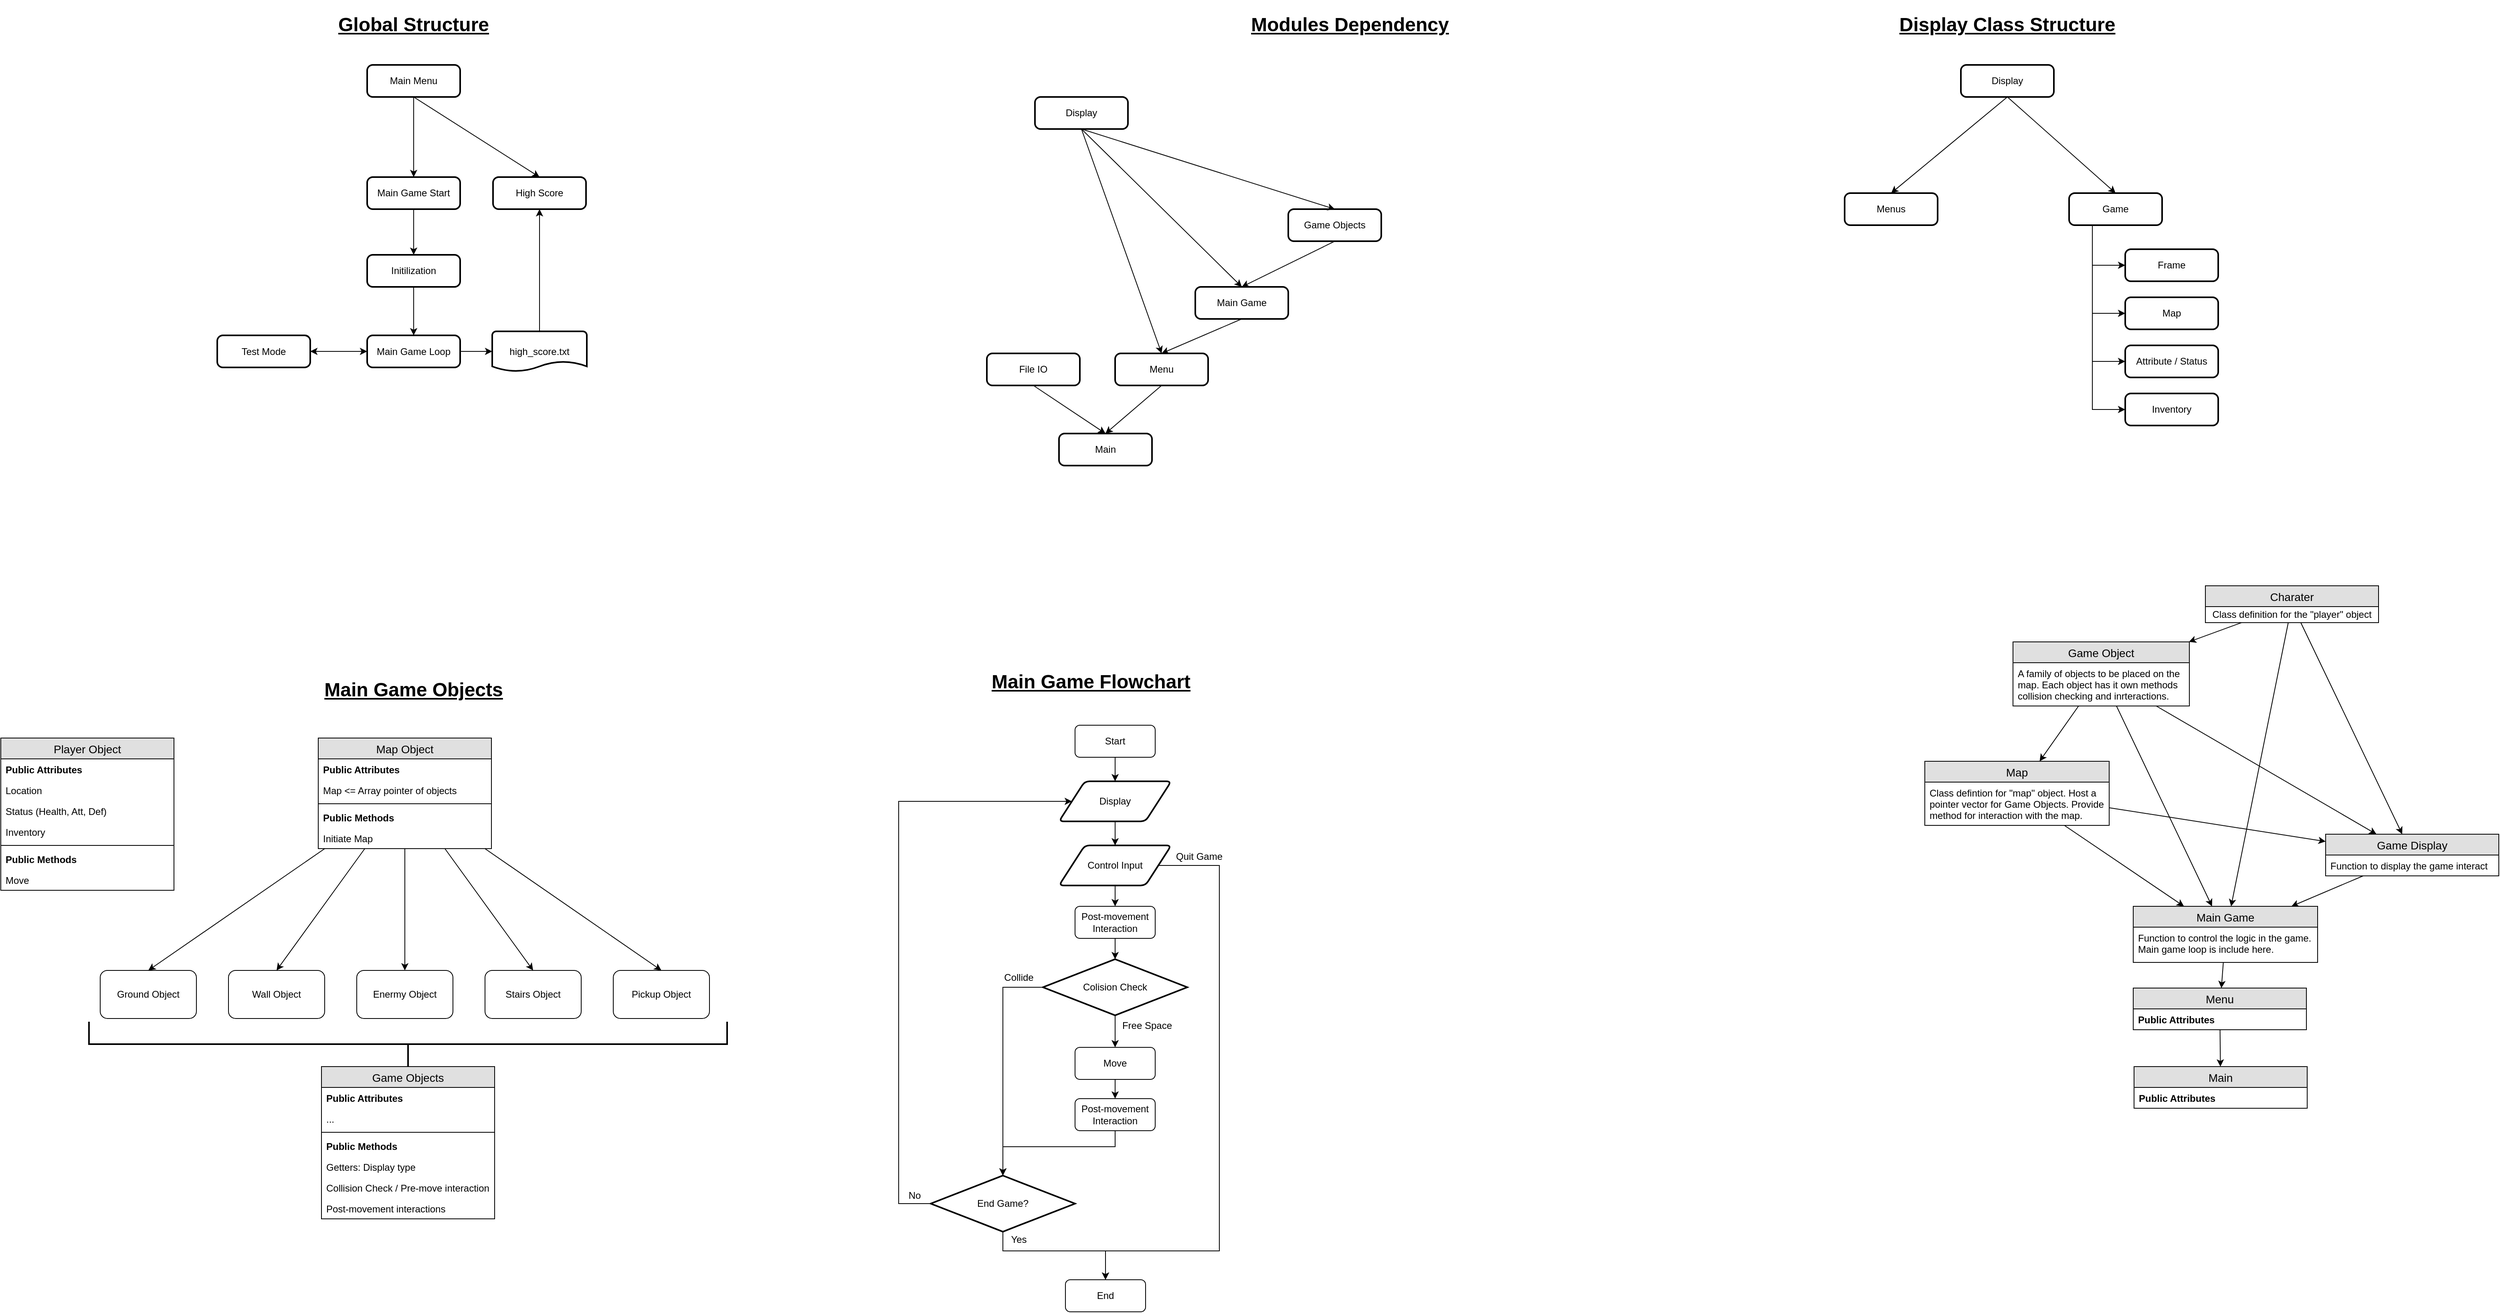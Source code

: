 <mxfile version="13.0.3" type="device"><diagram id="WWetK0YtdZA46YV6BGKB" name="Page-1"><mxGraphModel dx="1422" dy="1689" grid="1" gridSize="10" guides="1" tooltips="1" connect="1" arrows="1" fold="1" page="1" pageScale="1" pageWidth="1169" pageHeight="827" math="0" shadow="0"><root><mxCell id="0"/><mxCell id="1" parent="0"/><mxCell id="Mj1SuatQe_enL65JeR6I-9" style="edgeStyle=none;rounded=0;orthogonalLoop=1;jettySize=auto;html=1;entryX=0.5;entryY=0;entryDx=0;entryDy=0;" parent="1" source="dXaQiHwYn2I2p8eJYNrl-29" target="Mj1SuatQe_enL65JeR6I-1" edge="1"><mxGeometry relative="1" as="geometry"><mxPoint x="574" y="100" as="sourcePoint"/></mxGeometry></mxCell><mxCell id="Mj1SuatQe_enL65JeR6I-10" style="edgeStyle=none;rounded=0;orthogonalLoop=1;jettySize=auto;html=1;entryX=0.5;entryY=0;entryDx=0;entryDy=0;" parent="1" source="dXaQiHwYn2I2p8eJYNrl-29" target="Mj1SuatQe_enL65JeR6I-3" edge="1"><mxGeometry relative="1" as="geometry"><mxPoint x="574" y="100" as="sourcePoint"/></mxGeometry></mxCell><mxCell id="Mj1SuatQe_enL65JeR6I-11" style="edgeStyle=none;rounded=0;orthogonalLoop=1;jettySize=auto;html=1;entryX=0.5;entryY=0;entryDx=0;entryDy=0;" parent="1" source="dXaQiHwYn2I2p8eJYNrl-29" target="Mj1SuatQe_enL65JeR6I-4" edge="1"><mxGeometry relative="1" as="geometry"><mxPoint x="574" y="100" as="sourcePoint"/></mxGeometry></mxCell><mxCell id="Mj1SuatQe_enL65JeR6I-12" style="edgeStyle=none;rounded=0;orthogonalLoop=1;jettySize=auto;html=1;entryX=0.5;entryY=0;entryDx=0;entryDy=0;" parent="1" source="dXaQiHwYn2I2p8eJYNrl-29" target="Mj1SuatQe_enL65JeR6I-5" edge="1"><mxGeometry relative="1" as="geometry"><mxPoint x="574" y="100" as="sourcePoint"/></mxGeometry></mxCell><mxCell id="Mj1SuatQe_enL65JeR6I-14" style="edgeStyle=none;rounded=0;orthogonalLoop=1;jettySize=auto;html=1;entryX=0.5;entryY=0;entryDx=0;entryDy=0;" parent="1" source="dXaQiHwYn2I2p8eJYNrl-29" target="Mj1SuatQe_enL65JeR6I-13" edge="1"><mxGeometry relative="1" as="geometry"><mxPoint x="574" y="100" as="sourcePoint"/></mxGeometry></mxCell><mxCell id="Mj1SuatQe_enL65JeR6I-1" value="Wall Object" style="rounded=1;whiteSpace=wrap;html=1;" parent="1" vertex="1"><mxGeometry x="354" y="390" width="120" height="60" as="geometry"/></mxCell><mxCell id="Mj1SuatQe_enL65JeR6I-3" value="Enermy Object" style="rounded=1;whiteSpace=wrap;html=1;" parent="1" vertex="1"><mxGeometry x="514" y="390" width="120" height="60" as="geometry"/></mxCell><mxCell id="Mj1SuatQe_enL65JeR6I-4" value="Stairs Object" style="rounded=1;whiteSpace=wrap;html=1;" parent="1" vertex="1"><mxGeometry x="674" y="390" width="120" height="60" as="geometry"/></mxCell><mxCell id="Mj1SuatQe_enL65JeR6I-5" value="Pickup Object" style="rounded=1;whiteSpace=wrap;html=1;" parent="1" vertex="1"><mxGeometry x="834" y="390" width="120" height="60" as="geometry"/></mxCell><mxCell id="Mj1SuatQe_enL65JeR6I-13" value="Ground Object" style="rounded=1;whiteSpace=wrap;html=1;" parent="1" vertex="1"><mxGeometry x="194" y="390" width="120" height="60" as="geometry"/></mxCell><mxCell id="knn58VskT7rQ9eu8jyjr-22" value="" style="edgeStyle=orthogonalEdgeStyle;rounded=0;orthogonalLoop=1;jettySize=auto;html=1;entryX=0.5;entryY=0;entryDx=0;entryDy=0;" edge="1" parent="1" source="Mj1SuatQe_enL65JeR6I-17" target="knn58VskT7rQ9eu8jyjr-20"><mxGeometry relative="1" as="geometry"><mxPoint x="1460" y="364" as="targetPoint"/></mxGeometry></mxCell><mxCell id="Mj1SuatQe_enL65JeR6I-17" value="Control Input" style="shape=parallelogram;html=1;strokeWidth=2;perimeter=parallelogramPerimeter;whiteSpace=wrap;rounded=1;arcSize=12;size=0.23;" parent="1" vertex="1"><mxGeometry x="1390" y="234" width="140" height="50" as="geometry"/></mxCell><mxCell id="knn58VskT7rQ9eu8jyjr-16" value="" style="edgeStyle=orthogonalEdgeStyle;rounded=0;orthogonalLoop=1;jettySize=auto;html=1;" edge="1" parent="1" source="Mj1SuatQe_enL65JeR6I-26" target="Mj1SuatQe_enL65JeR6I-58"><mxGeometry relative="1" as="geometry"/></mxCell><mxCell id="Mj1SuatQe_enL65JeR6I-26" value="Colision Check" style="strokeWidth=2;html=1;shape=mxgraph.flowchart.decision;whiteSpace=wrap;rounded=1;shadow=0;" parent="1" vertex="1"><mxGeometry x="1370" y="376" width="180" height="70" as="geometry"/></mxCell><mxCell id="Mj1SuatQe_enL65JeR6I-35" value="" style="endArrow=classic;html=1;edgeStyle=elbowEdgeStyle;entryX=0;entryY=0.5;entryDx=0;entryDy=0;rounded=0;exitX=0;exitY=0.5;exitDx=0;exitDy=0;exitPerimeter=0;" parent="1" source="dXaQiHwYn2I2p8eJYNrl-76" target="Mj1SuatQe_enL65JeR6I-43" edge="1"><mxGeometry width="50" height="50" relative="1" as="geometry"><mxPoint x="1210" y="544" as="sourcePoint"/><mxPoint x="1220" y="399" as="targetPoint"/><Array as="points"><mxPoint x="1190" y="390"/><mxPoint x="1210" y="449"/></Array></mxGeometry></mxCell><mxCell id="Mj1SuatQe_enL65JeR6I-40" style="edgeStyle=elbowEdgeStyle;rounded=0;orthogonalLoop=1;jettySize=auto;html=1;exitX=0.5;exitY=1;exitDx=0;exitDy=0;elbow=vertical;entryX=0.5;entryY=0;entryDx=0;entryDy=0;entryPerimeter=0;" parent="1" source="Mj1SuatQe_enL65JeR6I-38" target="dXaQiHwYn2I2p8eJYNrl-76" edge="1"><mxGeometry relative="1" as="geometry"><mxPoint x="1210" y="610" as="targetPoint"/><Array as="points"><mxPoint x="1340" y="610"/><mxPoint x="1330" y="550"/><mxPoint x="1380" y="715"/></Array></mxGeometry></mxCell><mxCell id="Mj1SuatQe_enL65JeR6I-38" value="Post-movement Interaction" style="rounded=1;whiteSpace=wrap;html=1;" parent="1" vertex="1"><mxGeometry x="1410" y="550" width="100" height="40" as="geometry"/></mxCell><mxCell id="Mj1SuatQe_enL65JeR6I-44" value="" style="edgeStyle=elbowEdgeStyle;rounded=0;orthogonalLoop=1;jettySize=auto;elbow=vertical;html=1;" parent="1" source="Mj1SuatQe_enL65JeR6I-43" target="Mj1SuatQe_enL65JeR6I-17" edge="1"><mxGeometry relative="1" as="geometry"/></mxCell><mxCell id="knn58VskT7rQ9eu8jyjr-14" style="edgeStyle=orthogonalEdgeStyle;rounded=0;orthogonalLoop=1;jettySize=auto;html=1;exitX=1;exitY=0.5;exitDx=0;exitDy=0;entryX=0.5;entryY=0;entryDx=0;entryDy=0;" edge="1" parent="1" source="Mj1SuatQe_enL65JeR6I-17" target="dXaQiHwYn2I2p8eJYNrl-79"><mxGeometry relative="1" as="geometry"><Array as="points"><mxPoint x="1590" y="259"/><mxPoint x="1590" y="740"/><mxPoint x="1448" y="740"/></Array></mxGeometry></mxCell><mxCell id="Mj1SuatQe_enL65JeR6I-43" value="Display" style="shape=parallelogram;html=1;strokeWidth=2;perimeter=parallelogramPerimeter;whiteSpace=wrap;rounded=1;arcSize=12;size=0.23;" parent="1" vertex="1"><mxGeometry x="1390" y="154" width="140" height="50" as="geometry"/></mxCell><mxCell id="Mj1SuatQe_enL65JeR6I-46" value="" style="edgeStyle=elbowEdgeStyle;rounded=0;orthogonalLoop=1;jettySize=auto;elbow=vertical;html=1;" parent="1" source="Mj1SuatQe_enL65JeR6I-45" target="Mj1SuatQe_enL65JeR6I-43" edge="1"><mxGeometry relative="1" as="geometry"/></mxCell><mxCell id="Mj1SuatQe_enL65JeR6I-45" value="Start" style="rounded=1;whiteSpace=wrap;html=1;" parent="1" vertex="1"><mxGeometry x="1410" y="84" width="100" height="40" as="geometry"/></mxCell><mxCell id="knn58VskT7rQ9eu8jyjr-17" style="edgeStyle=orthogonalEdgeStyle;rounded=0;orthogonalLoop=1;jettySize=auto;html=1;exitX=0.5;exitY=1;exitDx=0;exitDy=0;entryX=0.5;entryY=0;entryDx=0;entryDy=0;" edge="1" parent="1" source="Mj1SuatQe_enL65JeR6I-58" target="Mj1SuatQe_enL65JeR6I-38"><mxGeometry relative="1" as="geometry"/></mxCell><mxCell id="Mj1SuatQe_enL65JeR6I-58" value="Move" style="rounded=1;whiteSpace=wrap;html=1;" parent="1" vertex="1"><mxGeometry x="1410" y="486" width="100" height="40" as="geometry"/></mxCell><mxCell id="dXaQiHwYn2I2p8eJYNrl-78" value="" style="edgeStyle=elbowEdgeStyle;rounded=0;orthogonalLoop=1;jettySize=auto;html=1;entryX=0.5;entryY=0;entryDx=0;entryDy=0;entryPerimeter=0;elbow=vertical;exitX=0;exitY=0.5;exitDx=0;exitDy=0;exitPerimeter=0;" parent="1" source="Mj1SuatQe_enL65JeR6I-26" target="dXaQiHwYn2I2p8eJYNrl-76" edge="1"><mxGeometry relative="1" as="geometry"><mxPoint x="1290" y="520" as="targetPoint"/><Array as="points"><mxPoint x="1340" y="411"/></Array><mxPoint x="1290" y="440" as="sourcePoint"/></mxGeometry></mxCell><mxCell id="Mj1SuatQe_enL65JeR6I-66" value="&lt;h1&gt;Main Game Flowchart&lt;/h1&gt;" style="text;html=1;strokeColor=none;fillColor=none;align=center;verticalAlign=middle;whiteSpace=wrap;rounded=0;shadow=0;fontStyle=4" parent="1" vertex="1"><mxGeometry x="1265" width="330" height="60" as="geometry"/></mxCell><mxCell id="Mj1SuatQe_enL65JeR6I-67" value="&lt;h1&gt;Global Structure&lt;/h1&gt;" style="text;html=1;strokeColor=none;fillColor=none;align=center;verticalAlign=middle;whiteSpace=wrap;rounded=0;shadow=0;fontStyle=4" parent="1" vertex="1"><mxGeometry x="420" y="-820" width="330" height="60" as="geometry"/></mxCell><mxCell id="dXaQiHwYn2I2p8eJYNrl-1" value="&lt;h1&gt;Main Game Objects&lt;/h1&gt;" style="text;html=1;strokeColor=none;fillColor=none;align=center;verticalAlign=middle;whiteSpace=wrap;rounded=0;shadow=0;fontStyle=4" parent="1" vertex="1"><mxGeometry x="420" y="10" width="330" height="60" as="geometry"/></mxCell><mxCell id="dXaQiHwYn2I2p8eJYNrl-82" value="" style="edgeStyle=elbowEdgeStyle;rounded=0;orthogonalLoop=1;jettySize=auto;elbow=vertical;html=1;" parent="1" source="dXaQiHwYn2I2p8eJYNrl-76" target="dXaQiHwYn2I2p8eJYNrl-79" edge="1"><mxGeometry relative="1" as="geometry"><Array as="points"><mxPoint x="1320" y="740"/></Array></mxGeometry></mxCell><mxCell id="dXaQiHwYn2I2p8eJYNrl-76" value="End Game?" style="strokeWidth=2;html=1;shape=mxgraph.flowchart.decision;whiteSpace=wrap;rounded=1;shadow=0;" parent="1" vertex="1"><mxGeometry x="1230" y="646" width="180" height="70" as="geometry"/></mxCell><mxCell id="dXaQiHwYn2I2p8eJYNrl-79" value="End" style="rounded=1;whiteSpace=wrap;html=1;" parent="1" vertex="1"><mxGeometry x="1398" y="776" width="100" height="40" as="geometry"/></mxCell><mxCell id="dXaQiHwYn2I2p8eJYNrl-101" style="edgeStyle=none;rounded=0;orthogonalLoop=1;jettySize=auto;html=1;exitX=0.5;exitY=1;exitDx=0;exitDy=0;" parent="1" source="dXaQiHwYn2I2p8eJYNrl-87" target="dXaQiHwYn2I2p8eJYNrl-100" edge="1"><mxGeometry relative="1" as="geometry"/></mxCell><mxCell id="iZretHoaw85ukKe3i40x-2" style="rounded=0;orthogonalLoop=1;jettySize=auto;html=1;exitX=0.5;exitY=1;exitDx=0;exitDy=0;entryX=0.5;entryY=0;entryDx=0;entryDy=0;" parent="1" source="dXaQiHwYn2I2p8eJYNrl-87" target="iZretHoaw85ukKe3i40x-1" edge="1"><mxGeometry relative="1" as="geometry"/></mxCell><mxCell id="dXaQiHwYn2I2p8eJYNrl-87" value="Main Menu" style="rounded=1;whiteSpace=wrap;html=1;absoluteArcSize=1;arcSize=14;strokeWidth=2;" parent="1" vertex="1"><mxGeometry x="527" y="-740" width="116" height="40" as="geometry"/></mxCell><mxCell id="dXaQiHwYn2I2p8eJYNrl-103" value="" style="edgeStyle=none;rounded=0;orthogonalLoop=1;jettySize=auto;html=1;" parent="1" source="dXaQiHwYn2I2p8eJYNrl-100" target="dXaQiHwYn2I2p8eJYNrl-102" edge="1"><mxGeometry relative="1" as="geometry"/></mxCell><mxCell id="dXaQiHwYn2I2p8eJYNrl-100" value="Main Game Start" style="rounded=1;whiteSpace=wrap;html=1;absoluteArcSize=1;arcSize=14;strokeWidth=2;" parent="1" vertex="1"><mxGeometry x="527" y="-600" width="116" height="40" as="geometry"/></mxCell><mxCell id="dXaQiHwYn2I2p8eJYNrl-105" value="" style="edgeStyle=none;rounded=0;orthogonalLoop=1;jettySize=auto;html=1;" parent="1" source="dXaQiHwYn2I2p8eJYNrl-102" target="dXaQiHwYn2I2p8eJYNrl-104" edge="1"><mxGeometry relative="1" as="geometry"/></mxCell><mxCell id="dXaQiHwYn2I2p8eJYNrl-102" value="Initilization" style="rounded=1;whiteSpace=wrap;html=1;absoluteArcSize=1;arcSize=14;strokeWidth=2;" parent="1" vertex="1"><mxGeometry x="527" y="-503" width="116" height="40" as="geometry"/></mxCell><mxCell id="iZretHoaw85ukKe3i40x-5" value="" style="edgeStyle=none;rounded=0;orthogonalLoop=1;jettySize=auto;html=1;entryX=0;entryY=0.5;entryDx=0;entryDy=0;entryPerimeter=0;" parent="1" source="dXaQiHwYn2I2p8eJYNrl-104" target="iZretHoaw85ukKe3i40x-3" edge="1"><mxGeometry relative="1" as="geometry"><mxPoint x="591" y="-382.5" as="targetPoint"/></mxGeometry></mxCell><mxCell id="knn58VskT7rQ9eu8jyjr-24" value="" style="edgeStyle=orthogonalEdgeStyle;rounded=0;orthogonalLoop=1;jettySize=auto;html=1;startArrow=classic;startFill=1;" edge="1" parent="1" source="dXaQiHwYn2I2p8eJYNrl-104" target="dXaQiHwYn2I2p8eJYNrl-128"><mxGeometry relative="1" as="geometry"/></mxCell><mxCell id="dXaQiHwYn2I2p8eJYNrl-104" value="Main Game Loop" style="rounded=1;whiteSpace=wrap;html=1;absoluteArcSize=1;arcSize=14;strokeWidth=2;" parent="1" vertex="1"><mxGeometry x="527" y="-402.5" width="116" height="40" as="geometry"/></mxCell><mxCell id="dXaQiHwYn2I2p8eJYNrl-111" value="&lt;h1&gt;Modules Dependency&lt;/h1&gt;" style="text;html=1;strokeColor=none;fillColor=none;align=center;verticalAlign=middle;whiteSpace=wrap;rounded=0;shadow=0;fontStyle=4" parent="1" vertex="1"><mxGeometry x="1588" y="-820" width="330" height="60" as="geometry"/></mxCell><mxCell id="dXaQiHwYn2I2p8eJYNrl-112" value="Main" style="rounded=1;whiteSpace=wrap;html=1;absoluteArcSize=1;arcSize=14;strokeWidth=2;" parent="1" vertex="1"><mxGeometry x="1390" y="-280" width="116" height="40" as="geometry"/></mxCell><mxCell id="dXaQiHwYn2I2p8eJYNrl-114" style="edgeStyle=none;rounded=0;orthogonalLoop=1;jettySize=auto;html=1;exitX=0.5;exitY=1;exitDx=0;exitDy=0;entryX=0.5;entryY=0;entryDx=0;entryDy=0;" parent="1" source="dXaQiHwYn2I2p8eJYNrl-113" target="dXaQiHwYn2I2p8eJYNrl-112" edge="1"><mxGeometry relative="1" as="geometry"/></mxCell><mxCell id="dXaQiHwYn2I2p8eJYNrl-113" value="Menu" style="rounded=1;whiteSpace=wrap;html=1;absoluteArcSize=1;arcSize=14;strokeWidth=2;" parent="1" vertex="1"><mxGeometry x="1460" y="-380" width="116" height="40" as="geometry"/></mxCell><mxCell id="dXaQiHwYn2I2p8eJYNrl-116" style="edgeStyle=none;rounded=0;orthogonalLoop=1;jettySize=auto;html=1;exitX=0.5;exitY=1;exitDx=0;exitDy=0;entryX=0.5;entryY=0;entryDx=0;entryDy=0;" parent="1" source="dXaQiHwYn2I2p8eJYNrl-115" target="dXaQiHwYn2I2p8eJYNrl-113" edge="1"><mxGeometry relative="1" as="geometry"/></mxCell><mxCell id="dXaQiHwYn2I2p8eJYNrl-115" value="Main Game" style="rounded=1;whiteSpace=wrap;html=1;absoluteArcSize=1;arcSize=14;strokeWidth=2;" parent="1" vertex="1"><mxGeometry x="1560" y="-463" width="116" height="40" as="geometry"/></mxCell><mxCell id="dXaQiHwYn2I2p8eJYNrl-118" style="edgeStyle=none;rounded=0;orthogonalLoop=1;jettySize=auto;html=1;exitX=0.5;exitY=1;exitDx=0;exitDy=0;entryX=0.5;entryY=0;entryDx=0;entryDy=0;" parent="1" source="dXaQiHwYn2I2p8eJYNrl-117" target="dXaQiHwYn2I2p8eJYNrl-115" edge="1"><mxGeometry relative="1" as="geometry"/></mxCell><mxCell id="dXaQiHwYn2I2p8eJYNrl-117" value="Game Objects" style="rounded=1;whiteSpace=wrap;html=1;absoluteArcSize=1;arcSize=14;strokeWidth=2;" parent="1" vertex="1"><mxGeometry x="1676" y="-560" width="116" height="40" as="geometry"/></mxCell><mxCell id="dXaQiHwYn2I2p8eJYNrl-120" style="edgeStyle=none;rounded=0;orthogonalLoop=1;jettySize=auto;html=1;exitX=0.5;exitY=1;exitDx=0;exitDy=0;entryX=0.5;entryY=0;entryDx=0;entryDy=0;" parent="1" source="dXaQiHwYn2I2p8eJYNrl-119" target="dXaQiHwYn2I2p8eJYNrl-117" edge="1"><mxGeometry relative="1" as="geometry"/></mxCell><mxCell id="dXaQiHwYn2I2p8eJYNrl-121" style="edgeStyle=none;rounded=0;orthogonalLoop=1;jettySize=auto;html=1;exitX=0.5;exitY=1;exitDx=0;exitDy=0;entryX=0.5;entryY=0;entryDx=0;entryDy=0;" parent="1" source="dXaQiHwYn2I2p8eJYNrl-119" target="dXaQiHwYn2I2p8eJYNrl-115" edge="1"><mxGeometry relative="1" as="geometry"><mxPoint x="1690" y="-520" as="targetPoint"/></mxGeometry></mxCell><mxCell id="dXaQiHwYn2I2p8eJYNrl-122" style="edgeStyle=none;rounded=0;orthogonalLoop=1;jettySize=auto;html=1;exitX=0.5;exitY=1;exitDx=0;exitDy=0;entryX=0.5;entryY=0;entryDx=0;entryDy=0;" parent="1" source="dXaQiHwYn2I2p8eJYNrl-119" target="dXaQiHwYn2I2p8eJYNrl-113" edge="1"><mxGeometry relative="1" as="geometry"/></mxCell><mxCell id="dXaQiHwYn2I2p8eJYNrl-119" value="Display" style="rounded=1;whiteSpace=wrap;html=1;absoluteArcSize=1;arcSize=14;strokeWidth=2;" parent="1" vertex="1"><mxGeometry x="1360" y="-700" width="116" height="40" as="geometry"/></mxCell><mxCell id="dXaQiHwYn2I2p8eJYNrl-126" style="edgeStyle=none;rounded=0;orthogonalLoop=1;jettySize=auto;html=1;exitX=0.5;exitY=1;exitDx=0;exitDy=0;entryX=0.5;entryY=0;entryDx=0;entryDy=0;" parent="1" source="dXaQiHwYn2I2p8eJYNrl-123" target="dXaQiHwYn2I2p8eJYNrl-112" edge="1"><mxGeometry relative="1" as="geometry"/></mxCell><mxCell id="dXaQiHwYn2I2p8eJYNrl-123" value="File IO" style="rounded=1;whiteSpace=wrap;html=1;absoluteArcSize=1;arcSize=14;strokeWidth=2;" parent="1" vertex="1"><mxGeometry x="1300" y="-380" width="116" height="40" as="geometry"/></mxCell><mxCell id="dXaQiHwYn2I2p8eJYNrl-128" value="Test Mode" style="rounded=1;whiteSpace=wrap;html=1;absoluteArcSize=1;arcSize=14;strokeWidth=2;" parent="1" vertex="1"><mxGeometry x="340" y="-402.5" width="116" height="40" as="geometry"/></mxCell><mxCell id="dXaQiHwYn2I2p8eJYNrl-29" value="Map Object" style="swimlane;fontStyle=0;childLayout=stackLayout;horizontal=1;startSize=26;fillColor=#e0e0e0;horizontalStack=0;resizeParent=1;resizeParentMax=0;resizeLast=0;collapsible=1;marginBottom=0;swimlaneFillColor=#ffffff;align=center;fontSize=14;" parent="1" vertex="1"><mxGeometry x="466" y="100" width="216" height="138" as="geometry"><mxRectangle x="306" y="200" width="100" height="26" as="alternateBounds"/></mxGeometry></mxCell><mxCell id="dXaQiHwYn2I2p8eJYNrl-30" value="Public Attributes" style="text;strokeColor=none;fillColor=none;spacingLeft=4;spacingRight=4;overflow=hidden;rotatable=0;points=[[0,0.5],[1,0.5]];portConstraint=eastwest;fontSize=12;fontStyle=1" parent="dXaQiHwYn2I2p8eJYNrl-29" vertex="1"><mxGeometry y="26" width="216" height="26" as="geometry"/></mxCell><mxCell id="dXaQiHwYn2I2p8eJYNrl-31" value="Map &lt;= Array pointer of objects" style="text;strokeColor=none;fillColor=none;spacingLeft=4;spacingRight=4;overflow=hidden;rotatable=0;points=[[0,0.5],[1,0.5]];portConstraint=eastwest;fontSize=12;" parent="dXaQiHwYn2I2p8eJYNrl-29" vertex="1"><mxGeometry y="52" width="216" height="26" as="geometry"/></mxCell><mxCell id="dXaQiHwYn2I2p8eJYNrl-42" value="" style="line;strokeWidth=1;fillColor=none;align=left;verticalAlign=middle;spacingTop=-1;spacingLeft=3;spacingRight=3;rotatable=0;labelPosition=right;points=[];portConstraint=eastwest;fontSize=12;" parent="dXaQiHwYn2I2p8eJYNrl-29" vertex="1"><mxGeometry y="78" width="216" height="8" as="geometry"/></mxCell><mxCell id="dXaQiHwYn2I2p8eJYNrl-32" value="Public Methods" style="text;strokeColor=none;fillColor=none;spacingLeft=4;spacingRight=4;overflow=hidden;rotatable=0;points=[[0,0.5],[1,0.5]];portConstraint=eastwest;fontSize=12;fontStyle=1" parent="dXaQiHwYn2I2p8eJYNrl-29" vertex="1"><mxGeometry y="86" width="216" height="26" as="geometry"/></mxCell><mxCell id="dXaQiHwYn2I2p8eJYNrl-40" value="Initiate Map" style="text;strokeColor=none;fillColor=none;spacingLeft=4;spacingRight=4;overflow=hidden;rotatable=0;points=[[0,0.5],[1,0.5]];portConstraint=eastwest;fontSize=12;" parent="dXaQiHwYn2I2p8eJYNrl-29" vertex="1"><mxGeometry y="112" width="216" height="26" as="geometry"/></mxCell><mxCell id="dXaQiHwYn2I2p8eJYNrl-140" value="" style="strokeWidth=2;html=1;shape=mxgraph.flowchart.annotation_2;align=left;labelPosition=right;pointerEvents=1;direction=north;" parent="1" vertex="1"><mxGeometry x="180" y="454" width="796" height="56" as="geometry"/></mxCell><mxCell id="dXaQiHwYn2I2p8eJYNrl-143" value="&lt;h1&gt;Display Class Structure&lt;/h1&gt;" style="text;html=1;strokeColor=none;fillColor=none;align=center;verticalAlign=middle;whiteSpace=wrap;rounded=0;shadow=0;fontStyle=4" parent="1" vertex="1"><mxGeometry x="2408" y="-820" width="330" height="60" as="geometry"/></mxCell><mxCell id="dXaQiHwYn2I2p8eJYNrl-146" style="edgeStyle=none;rounded=0;orthogonalLoop=1;jettySize=auto;html=1;exitX=0.5;exitY=1;exitDx=0;exitDy=0;entryX=0.5;entryY=0;entryDx=0;entryDy=0;" parent="1" source="dXaQiHwYn2I2p8eJYNrl-144" target="dXaQiHwYn2I2p8eJYNrl-145" edge="1"><mxGeometry relative="1" as="geometry"/></mxCell><mxCell id="dXaQiHwYn2I2p8eJYNrl-148" style="edgeStyle=none;rounded=0;orthogonalLoop=1;jettySize=auto;html=1;exitX=0.5;exitY=1;exitDx=0;exitDy=0;entryX=0.5;entryY=0;entryDx=0;entryDy=0;" parent="1" source="dXaQiHwYn2I2p8eJYNrl-144" target="dXaQiHwYn2I2p8eJYNrl-147" edge="1"><mxGeometry relative="1" as="geometry"/></mxCell><mxCell id="dXaQiHwYn2I2p8eJYNrl-144" value="Display" style="rounded=1;whiteSpace=wrap;html=1;absoluteArcSize=1;arcSize=14;strokeWidth=2;" parent="1" vertex="1"><mxGeometry x="2515" y="-740" width="116" height="40" as="geometry"/></mxCell><mxCell id="dXaQiHwYn2I2p8eJYNrl-145" value="Menus" style="rounded=1;whiteSpace=wrap;html=1;absoluteArcSize=1;arcSize=14;strokeWidth=2;" parent="1" vertex="1"><mxGeometry x="2370" y="-580" width="116" height="40" as="geometry"/></mxCell><mxCell id="dXaQiHwYn2I2p8eJYNrl-151" style="edgeStyle=orthogonalEdgeStyle;rounded=0;orthogonalLoop=1;jettySize=auto;html=1;exitX=0.25;exitY=1;exitDx=0;exitDy=0;entryX=0;entryY=0.5;entryDx=0;entryDy=0;" parent="1" source="dXaQiHwYn2I2p8eJYNrl-147" target="dXaQiHwYn2I2p8eJYNrl-149" edge="1"><mxGeometry relative="1" as="geometry"/></mxCell><mxCell id="dXaQiHwYn2I2p8eJYNrl-153" style="edgeStyle=orthogonalEdgeStyle;rounded=0;orthogonalLoop=1;jettySize=auto;html=1;exitX=0.25;exitY=1;exitDx=0;exitDy=0;entryX=0;entryY=0.5;entryDx=0;entryDy=0;" parent="1" source="dXaQiHwYn2I2p8eJYNrl-147" target="dXaQiHwYn2I2p8eJYNrl-152" edge="1"><mxGeometry relative="1" as="geometry"/></mxCell><mxCell id="dXaQiHwYn2I2p8eJYNrl-155" style="edgeStyle=orthogonalEdgeStyle;rounded=0;orthogonalLoop=1;jettySize=auto;html=1;exitX=0.25;exitY=1;exitDx=0;exitDy=0;entryX=0;entryY=0.5;entryDx=0;entryDy=0;" parent="1" source="dXaQiHwYn2I2p8eJYNrl-147" target="dXaQiHwYn2I2p8eJYNrl-154" edge="1"><mxGeometry relative="1" as="geometry"/></mxCell><mxCell id="dXaQiHwYn2I2p8eJYNrl-157" style="edgeStyle=orthogonalEdgeStyle;rounded=0;orthogonalLoop=1;jettySize=auto;html=1;exitX=0.25;exitY=1;exitDx=0;exitDy=0;entryX=0;entryY=0.5;entryDx=0;entryDy=0;" parent="1" source="dXaQiHwYn2I2p8eJYNrl-147" target="dXaQiHwYn2I2p8eJYNrl-156" edge="1"><mxGeometry relative="1" as="geometry"/></mxCell><mxCell id="dXaQiHwYn2I2p8eJYNrl-147" value="Game" style="rounded=1;whiteSpace=wrap;html=1;absoluteArcSize=1;arcSize=14;strokeWidth=2;" parent="1" vertex="1"><mxGeometry x="2650" y="-580" width="116" height="40" as="geometry"/></mxCell><mxCell id="dXaQiHwYn2I2p8eJYNrl-149" value="Frame" style="rounded=1;whiteSpace=wrap;html=1;absoluteArcSize=1;arcSize=14;strokeWidth=2;" parent="1" vertex="1"><mxGeometry x="2720" y="-510" width="116" height="40" as="geometry"/></mxCell><mxCell id="dXaQiHwYn2I2p8eJYNrl-152" value="Attribute / Status" style="rounded=1;whiteSpace=wrap;html=1;absoluteArcSize=1;arcSize=14;strokeWidth=2;" parent="1" vertex="1"><mxGeometry x="2720" y="-390" width="116" height="40" as="geometry"/></mxCell><mxCell id="dXaQiHwYn2I2p8eJYNrl-154" value="Inventory" style="rounded=1;whiteSpace=wrap;html=1;absoluteArcSize=1;arcSize=14;strokeWidth=2;" parent="1" vertex="1"><mxGeometry x="2720" y="-330" width="116" height="40" as="geometry"/></mxCell><mxCell id="dXaQiHwYn2I2p8eJYNrl-156" value="Map" style="rounded=1;whiteSpace=wrap;html=1;absoluteArcSize=1;arcSize=14;strokeWidth=2;" parent="1" vertex="1"><mxGeometry x="2720" y="-450" width="116" height="40" as="geometry"/></mxCell><mxCell id="iZretHoaw85ukKe3i40x-1" value="High Score" style="rounded=1;whiteSpace=wrap;html=1;absoluteArcSize=1;arcSize=14;strokeWidth=2;" parent="1" vertex="1"><mxGeometry x="684" y="-600" width="116" height="40" as="geometry"/></mxCell><mxCell id="iZretHoaw85ukKe3i40x-6" style="edgeStyle=none;rounded=0;orthogonalLoop=1;jettySize=auto;html=1;exitX=0.5;exitY=0;exitDx=0;exitDy=0;exitPerimeter=0;entryX=0.5;entryY=1;entryDx=0;entryDy=0;" parent="1" source="iZretHoaw85ukKe3i40x-3" target="iZretHoaw85ukKe3i40x-1" edge="1"><mxGeometry relative="1" as="geometry"/></mxCell><mxCell id="iZretHoaw85ukKe3i40x-3" value="&lt;span style=&quot;white-space: normal&quot;&gt;high_score.txt&lt;/span&gt;" style="strokeWidth=2;html=1;shape=mxgraph.flowchart.document2;whiteSpace=wrap;size=0.25;" parent="1" vertex="1"><mxGeometry x="683" y="-407.5" width="118" height="50" as="geometry"/></mxCell><mxCell id="dXaQiHwYn2I2p8eJYNrl-53" value="Game Objects" style="swimlane;fontStyle=0;childLayout=stackLayout;horizontal=1;startSize=26;fillColor=#e0e0e0;horizontalStack=0;resizeParent=1;resizeParentMax=0;resizeLast=0;collapsible=1;marginBottom=0;swimlaneFillColor=#ffffff;align=center;fontSize=14;" parent="1" vertex="1"><mxGeometry x="470" y="510" width="216" height="190" as="geometry"><mxRectangle x="306" y="200" width="100" height="26" as="alternateBounds"/></mxGeometry></mxCell><mxCell id="dXaQiHwYn2I2p8eJYNrl-54" value="Public Attributes" style="text;strokeColor=none;fillColor=none;spacingLeft=4;spacingRight=4;overflow=hidden;rotatable=0;points=[[0,0.5],[1,0.5]];portConstraint=eastwest;fontSize=12;fontStyle=1" parent="dXaQiHwYn2I2p8eJYNrl-53" vertex="1"><mxGeometry y="26" width="216" height="26" as="geometry"/></mxCell><mxCell id="dXaQiHwYn2I2p8eJYNrl-60" value="..." style="text;strokeColor=none;fillColor=none;spacingLeft=4;spacingRight=4;overflow=hidden;rotatable=0;points=[[0,0.5],[1,0.5]];portConstraint=eastwest;fontSize=12;" parent="dXaQiHwYn2I2p8eJYNrl-53" vertex="1"><mxGeometry y="52" width="216" height="26" as="geometry"/></mxCell><mxCell id="dXaQiHwYn2I2p8eJYNrl-56" value="" style="line;strokeWidth=1;fillColor=none;align=left;verticalAlign=middle;spacingTop=-1;spacingLeft=3;spacingRight=3;rotatable=0;labelPosition=right;points=[];portConstraint=eastwest;fontSize=12;" parent="dXaQiHwYn2I2p8eJYNrl-53" vertex="1"><mxGeometry y="78" width="216" height="8" as="geometry"/></mxCell><mxCell id="dXaQiHwYn2I2p8eJYNrl-57" value="Public Methods" style="text;strokeColor=none;fillColor=none;spacingLeft=4;spacingRight=4;overflow=hidden;rotatable=0;points=[[0,0.5],[1,0.5]];portConstraint=eastwest;fontSize=12;fontStyle=1" parent="dXaQiHwYn2I2p8eJYNrl-53" vertex="1"><mxGeometry y="86" width="216" height="26" as="geometry"/></mxCell><mxCell id="iZretHoaw85ukKe3i40x-8" value="Getters: Display type" style="text;strokeColor=none;fillColor=none;spacingLeft=4;spacingRight=4;overflow=hidden;rotatable=0;points=[[0,0.5],[1,0.5]];portConstraint=eastwest;fontSize=12;" parent="dXaQiHwYn2I2p8eJYNrl-53" vertex="1"><mxGeometry y="112" width="216" height="26" as="geometry"/></mxCell><mxCell id="dXaQiHwYn2I2p8eJYNrl-58" value="Collision Check / Pre-move interaction&#10;" style="text;strokeColor=none;fillColor=none;spacingLeft=4;spacingRight=4;overflow=hidden;rotatable=0;points=[[0,0.5],[1,0.5]];portConstraint=eastwest;fontSize=12;" parent="dXaQiHwYn2I2p8eJYNrl-53" vertex="1"><mxGeometry y="138" width="216" height="26" as="geometry"/></mxCell><mxCell id="dXaQiHwYn2I2p8eJYNrl-59" value="Post-movement interactions" style="text;strokeColor=none;fillColor=none;spacingLeft=4;spacingRight=4;overflow=hidden;rotatable=0;points=[[0,0.5],[1,0.5]];portConstraint=eastwest;fontSize=12;" parent="dXaQiHwYn2I2p8eJYNrl-53" vertex="1"><mxGeometry y="164" width="216" height="26" as="geometry"/></mxCell><mxCell id="dXaQiHwYn2I2p8eJYNrl-67" value="Player Object" style="swimlane;fontStyle=0;childLayout=stackLayout;horizontal=1;startSize=26;fillColor=#e0e0e0;horizontalStack=0;resizeParent=1;resizeParentMax=0;resizeLast=0;collapsible=1;marginBottom=0;swimlaneFillColor=#ffffff;align=center;fontSize=14;" parent="1" vertex="1"><mxGeometry x="70" y="100" width="216" height="190" as="geometry"><mxRectangle x="306" y="200" width="100" height="26" as="alternateBounds"/></mxGeometry></mxCell><mxCell id="dXaQiHwYn2I2p8eJYNrl-68" value="Public Attributes" style="text;strokeColor=none;fillColor=none;spacingLeft=4;spacingRight=4;overflow=hidden;rotatable=0;points=[[0,0.5],[1,0.5]];portConstraint=eastwest;fontSize=12;fontStyle=1" parent="dXaQiHwYn2I2p8eJYNrl-67" vertex="1"><mxGeometry y="26" width="216" height="26" as="geometry"/></mxCell><mxCell id="dXaQiHwYn2I2p8eJYNrl-69" value="Location" style="text;strokeColor=none;fillColor=none;spacingLeft=4;spacingRight=4;overflow=hidden;rotatable=0;points=[[0,0.5],[1,0.5]];portConstraint=eastwest;fontSize=12;" parent="dXaQiHwYn2I2p8eJYNrl-67" vertex="1"><mxGeometry y="52" width="216" height="26" as="geometry"/></mxCell><mxCell id="dXaQiHwYn2I2p8eJYNrl-74" value="Status (Health, Att, Def)" style="text;strokeColor=none;fillColor=none;spacingLeft=4;spacingRight=4;overflow=hidden;rotatable=0;points=[[0,0.5],[1,0.5]];portConstraint=eastwest;fontSize=12;" parent="dXaQiHwYn2I2p8eJYNrl-67" vertex="1"><mxGeometry y="78" width="216" height="26" as="geometry"/></mxCell><mxCell id="dXaQiHwYn2I2p8eJYNrl-75" value="Inventory" style="text;strokeColor=none;fillColor=none;spacingLeft=4;spacingRight=4;overflow=hidden;rotatable=0;points=[[0,0.5],[1,0.5]];portConstraint=eastwest;fontSize=12;" parent="dXaQiHwYn2I2p8eJYNrl-67" vertex="1"><mxGeometry y="104" width="216" height="26" as="geometry"/></mxCell><mxCell id="dXaQiHwYn2I2p8eJYNrl-70" value="" style="line;strokeWidth=1;fillColor=none;align=left;verticalAlign=middle;spacingTop=-1;spacingLeft=3;spacingRight=3;rotatable=0;labelPosition=right;points=[];portConstraint=eastwest;fontSize=12;" parent="dXaQiHwYn2I2p8eJYNrl-67" vertex="1"><mxGeometry y="130" width="216" height="8" as="geometry"/></mxCell><mxCell id="dXaQiHwYn2I2p8eJYNrl-71" value="Public Methods" style="text;strokeColor=none;fillColor=none;spacingLeft=4;spacingRight=4;overflow=hidden;rotatable=0;points=[[0,0.5],[1,0.5]];portConstraint=eastwest;fontSize=12;fontStyle=1" parent="dXaQiHwYn2I2p8eJYNrl-67" vertex="1"><mxGeometry y="138" width="216" height="26" as="geometry"/></mxCell><mxCell id="dXaQiHwYn2I2p8eJYNrl-73" value="Move" style="text;strokeColor=none;fillColor=none;spacingLeft=4;spacingRight=4;overflow=hidden;rotatable=0;points=[[0,0.5],[1,0.5]];portConstraint=eastwest;fontSize=12;" parent="dXaQiHwYn2I2p8eJYNrl-67" vertex="1"><mxGeometry y="164" width="216" height="26" as="geometry"/></mxCell><mxCell id="knn58VskT7rQ9eu8jyjr-7" value="Free Space" style="text;html=1;strokeColor=none;fillColor=none;align=center;verticalAlign=middle;whiteSpace=wrap;rounded=0;" vertex="1" parent="1"><mxGeometry x="1460" y="446" width="80" height="26" as="geometry"/></mxCell><mxCell id="knn58VskT7rQ9eu8jyjr-8" value="Collide" style="text;html=1;strokeColor=none;fillColor=none;align=center;verticalAlign=middle;whiteSpace=wrap;rounded=0;" vertex="1" parent="1"><mxGeometry x="1300" y="386" width="80" height="26" as="geometry"/></mxCell><mxCell id="knn58VskT7rQ9eu8jyjr-9" value="Yes" style="text;html=1;strokeColor=none;fillColor=none;align=center;verticalAlign=middle;whiteSpace=wrap;rounded=0;" vertex="1" parent="1"><mxGeometry x="1320" y="716" width="40" height="20" as="geometry"/></mxCell><mxCell id="knn58VskT7rQ9eu8jyjr-12" value="No" style="text;html=1;strokeColor=none;fillColor=none;align=center;verticalAlign=middle;whiteSpace=wrap;rounded=0;" vertex="1" parent="1"><mxGeometry x="1190" y="661" width="40" height="20" as="geometry"/></mxCell><mxCell id="knn58VskT7rQ9eu8jyjr-15" value="Quit Game" style="text;html=1;strokeColor=none;fillColor=none;align=center;verticalAlign=middle;whiteSpace=wrap;rounded=0;" vertex="1" parent="1"><mxGeometry x="1520" y="238" width="90" height="20" as="geometry"/></mxCell><mxCell id="knn58VskT7rQ9eu8jyjr-23" style="edgeStyle=orthogonalEdgeStyle;rounded=0;orthogonalLoop=1;jettySize=auto;html=1;exitX=0.5;exitY=1;exitDx=0;exitDy=0;entryX=0.5;entryY=0;entryDx=0;entryDy=0;entryPerimeter=0;" edge="1" parent="1" source="knn58VskT7rQ9eu8jyjr-20" target="Mj1SuatQe_enL65JeR6I-26"><mxGeometry relative="1" as="geometry"/></mxCell><mxCell id="knn58VskT7rQ9eu8jyjr-20" value="Post-movement Interaction" style="rounded=1;whiteSpace=wrap;html=1;" vertex="1" parent="1"><mxGeometry x="1410" y="310" width="100" height="40" as="geometry"/></mxCell><mxCell id="knn58VskT7rQ9eu8jyjr-53" value="" style="endArrow=classic;html=1;" edge="1" parent="1" source="knn58VskT7rQ9eu8jyjr-48" target="knn58VskT7rQ9eu8jyjr-32"><mxGeometry width="50" height="50" relative="1" as="geometry"><mxPoint x="3000" y="330" as="sourcePoint"/><mxPoint x="3050" y="280" as="targetPoint"/></mxGeometry></mxCell><mxCell id="knn58VskT7rQ9eu8jyjr-54" value="" style="endArrow=classic;html=1;" edge="1" parent="1" source="knn58VskT7rQ9eu8jyjr-46" target="knn58VskT7rQ9eu8jyjr-48"><mxGeometry width="50" height="50" relative="1" as="geometry"><mxPoint x="2750" y="260" as="sourcePoint"/><mxPoint x="2810" y="330" as="targetPoint"/></mxGeometry></mxCell><mxCell id="knn58VskT7rQ9eu8jyjr-55" value="" style="endArrow=classic;html=1;" edge="1" parent="1" source="knn58VskT7rQ9eu8jyjr-42" target="knn58VskT7rQ9eu8jyjr-46"><mxGeometry width="50" height="50" relative="1" as="geometry"><mxPoint x="3000" y="330" as="sourcePoint"/><mxPoint x="2850" y="260" as="targetPoint"/></mxGeometry></mxCell><mxCell id="knn58VskT7rQ9eu8jyjr-56" value="" style="endArrow=classic;html=1;" edge="1" parent="1" source="knn58VskT7rQ9eu8jyjr-38" target="knn58VskT7rQ9eu8jyjr-46"><mxGeometry width="50" height="50" relative="1" as="geometry"><mxPoint x="2606" y="253.018" as="sourcePoint"/><mxPoint x="2720" y="270.982" as="targetPoint"/></mxGeometry></mxCell><mxCell id="knn58VskT7rQ9eu8jyjr-57" value="" style="endArrow=classic;html=1;" edge="1" parent="1" source="knn58VskT7rQ9eu8jyjr-44" target="knn58VskT7rQ9eu8jyjr-46"><mxGeometry width="50" height="50" relative="1" as="geometry"><mxPoint x="3098.476" y="146" as="sourcePoint"/><mxPoint x="2877.524" y="262" as="targetPoint"/></mxGeometry></mxCell><mxCell id="knn58VskT7rQ9eu8jyjr-58" value="" style="endArrow=classic;html=1;" edge="1" parent="1" source="knn58VskT7rQ9eu8jyjr-40" target="knn58VskT7rQ9eu8jyjr-46"><mxGeometry width="50" height="50" relative="1" as="geometry"><mxPoint x="3060" y="264.8" as="sourcePoint"/><mxPoint x="2936" y="277.2" as="targetPoint"/></mxGeometry></mxCell><mxCell id="knn58VskT7rQ9eu8jyjr-59" value="" style="endArrow=classic;html=1;" edge="1" parent="1" source="knn58VskT7rQ9eu8jyjr-40" target="knn58VskT7rQ9eu8jyjr-42"><mxGeometry width="50" height="50" relative="1" as="geometry"><mxPoint x="2830" y="140" as="sourcePoint"/><mxPoint x="2792.763" y="262" as="targetPoint"/></mxGeometry></mxCell><mxCell id="knn58VskT7rQ9eu8jyjr-60" value="" style="endArrow=classic;html=1;" edge="1" parent="1" source="knn58VskT7rQ9eu8jyjr-38" target="knn58VskT7rQ9eu8jyjr-42"><mxGeometry width="50" height="50" relative="1" as="geometry"><mxPoint x="2589.76" y="162" as="sourcePoint"/><mxPoint x="2530.24" y="210" as="targetPoint"/></mxGeometry></mxCell><mxCell id="knn58VskT7rQ9eu8jyjr-61" value="" style="endArrow=classic;html=1;" edge="1" parent="1" source="knn58VskT7rQ9eu8jyjr-44" target="knn58VskT7rQ9eu8jyjr-42"><mxGeometry width="50" height="50" relative="1" as="geometry"><mxPoint x="3040" y="139.274" as="sourcePoint"/><mxPoint x="2606" y="216.726" as="targetPoint"/></mxGeometry></mxCell><mxCell id="knn58VskT7rQ9eu8jyjr-62" value="" style="endArrow=classic;html=1;" edge="1" parent="1" source="knn58VskT7rQ9eu8jyjr-44" target="knn58VskT7rQ9eu8jyjr-40"><mxGeometry width="50" height="50" relative="1" as="geometry"><mxPoint x="3040" y="139.274" as="sourcePoint"/><mxPoint x="2606" y="216.726" as="targetPoint"/></mxGeometry></mxCell><mxCell id="knn58VskT7rQ9eu8jyjr-63" value="" style="endArrow=classic;html=1;" edge="1" parent="1" source="knn58VskT7rQ9eu8jyjr-38" target="knn58VskT7rQ9eu8jyjr-44"><mxGeometry width="50" height="50" relative="1" as="geometry"><mxPoint x="2860" y="40" as="sourcePoint"/><mxPoint x="2730" y="159.341" as="targetPoint"/></mxGeometry></mxCell><mxCell id="knn58VskT7rQ9eu8jyjr-38" value="Charater" style="swimlane;fontStyle=0;childLayout=stackLayout;horizontal=1;startSize=26;fillColor=#e0e0e0;horizontalStack=0;resizeParent=1;resizeParentMax=0;resizeLast=0;collapsible=1;marginBottom=0;swimlaneFillColor=#ffffff;align=center;fontSize=14;" vertex="1" parent="1"><mxGeometry x="2820" y="-90" width="216" height="46" as="geometry"><mxRectangle x="306" y="200" width="100" height="26" as="alternateBounds"/></mxGeometry></mxCell><mxCell id="knn58VskT7rQ9eu8jyjr-72" value="Class definition for the &quot;player&quot; object" style="text;html=1;strokeColor=none;fillColor=none;align=center;verticalAlign=middle;whiteSpace=wrap;rounded=0;" vertex="1" parent="knn58VskT7rQ9eu8jyjr-38"><mxGeometry y="26" width="216" height="20" as="geometry"/></mxCell><mxCell id="knn58VskT7rQ9eu8jyjr-42" value="Game Display" style="swimlane;fontStyle=0;childLayout=stackLayout;horizontal=1;startSize=26;fillColor=#e0e0e0;horizontalStack=0;resizeParent=1;resizeParentMax=0;resizeLast=0;collapsible=1;marginBottom=0;swimlaneFillColor=#ffffff;align=center;fontSize=14;" vertex="1" parent="1"><mxGeometry x="2970" y="220" width="216" height="52" as="geometry"><mxRectangle x="306" y="200" width="100" height="26" as="alternateBounds"/></mxGeometry></mxCell><mxCell id="knn58VskT7rQ9eu8jyjr-69" value="Function to display the game interact" style="text;strokeColor=none;fillColor=none;spacingLeft=4;spacingRight=4;overflow=hidden;rotatable=0;points=[[0,0.5],[1,0.5]];portConstraint=eastwest;fontSize=12;" vertex="1" parent="knn58VskT7rQ9eu8jyjr-42"><mxGeometry y="26" width="216" height="26" as="geometry"/></mxCell><mxCell id="knn58VskT7rQ9eu8jyjr-46" value="Main Game" style="swimlane;fontStyle=0;childLayout=stackLayout;horizontal=1;startSize=26;fillColor=#e0e0e0;horizontalStack=0;resizeParent=1;resizeParentMax=0;resizeLast=0;collapsible=1;marginBottom=0;swimlaneFillColor=#ffffff;align=center;fontSize=14;" vertex="1" parent="1"><mxGeometry x="2730" y="310" width="230" height="70" as="geometry"><mxRectangle x="306" y="200" width="100" height="26" as="alternateBounds"/></mxGeometry></mxCell><mxCell id="knn58VskT7rQ9eu8jyjr-71" value="Function to control the logic in the game.&#10;Main game loop is include here." style="text;strokeColor=none;fillColor=none;spacingLeft=4;spacingRight=4;overflow=hidden;rotatable=0;points=[[0,0.5],[1,0.5]];portConstraint=eastwest;fontSize=12;" vertex="1" parent="knn58VskT7rQ9eu8jyjr-46"><mxGeometry y="26" width="230" height="44" as="geometry"/></mxCell><mxCell id="knn58VskT7rQ9eu8jyjr-48" value="Menu" style="swimlane;fontStyle=0;childLayout=stackLayout;horizontal=1;startSize=26;fillColor=#e0e0e0;horizontalStack=0;resizeParent=1;resizeParentMax=0;resizeLast=0;collapsible=1;marginBottom=0;swimlaneFillColor=#ffffff;align=center;fontSize=14;" vertex="1" parent="1"><mxGeometry x="2730" y="412" width="216" height="52" as="geometry"><mxRectangle x="306" y="200" width="100" height="26" as="alternateBounds"/></mxGeometry></mxCell><mxCell id="knn58VskT7rQ9eu8jyjr-49" value="Public Attributes" style="text;strokeColor=none;fillColor=none;spacingLeft=4;spacingRight=4;overflow=hidden;rotatable=0;points=[[0,0.5],[1,0.5]];portConstraint=eastwest;fontSize=12;fontStyle=1" vertex="1" parent="knn58VskT7rQ9eu8jyjr-48"><mxGeometry y="26" width="216" height="26" as="geometry"/></mxCell><mxCell id="knn58VskT7rQ9eu8jyjr-32" value="Main" style="swimlane;fontStyle=0;childLayout=stackLayout;horizontal=1;startSize=26;fillColor=#e0e0e0;horizontalStack=0;resizeParent=1;resizeParentMax=0;resizeLast=0;collapsible=1;marginBottom=0;swimlaneFillColor=#ffffff;align=center;fontSize=14;" vertex="1" parent="1"><mxGeometry x="2731" y="510" width="216" height="52" as="geometry"><mxRectangle x="306" y="200" width="100" height="26" as="alternateBounds"/></mxGeometry></mxCell><mxCell id="knn58VskT7rQ9eu8jyjr-33" value="Public Attributes" style="text;strokeColor=none;fillColor=none;spacingLeft=4;spacingRight=4;overflow=hidden;rotatable=0;points=[[0,0.5],[1,0.5]];portConstraint=eastwest;fontSize=12;fontStyle=1" vertex="1" parent="knn58VskT7rQ9eu8jyjr-32"><mxGeometry y="26" width="216" height="26" as="geometry"/></mxCell><mxCell id="knn58VskT7rQ9eu8jyjr-44" value="Game Object" style="swimlane;fontStyle=0;childLayout=stackLayout;horizontal=1;startSize=26;fillColor=#e0e0e0;horizontalStack=0;resizeParent=1;resizeParentMax=0;resizeLast=0;collapsible=1;marginBottom=0;swimlaneFillColor=#ffffff;align=center;fontSize=14;" vertex="1" parent="1"><mxGeometry x="2580" y="-20" width="220" height="80" as="geometry"><mxRectangle x="306" y="200" width="100" height="26" as="alternateBounds"/></mxGeometry></mxCell><mxCell id="knn58VskT7rQ9eu8jyjr-67" value="A family of objects to be placed on the&#10;map. Each object has it own methods&#10;collision checking and inrteractions." style="text;strokeColor=none;fillColor=none;spacingLeft=4;spacingRight=4;overflow=hidden;rotatable=0;points=[[0,0.5],[1,0.5]];portConstraint=eastwest;fontSize=12;" vertex="1" parent="knn58VskT7rQ9eu8jyjr-44"><mxGeometry y="26" width="220" height="54" as="geometry"/></mxCell><mxCell id="knn58VskT7rQ9eu8jyjr-40" value="Map" style="swimlane;fontStyle=0;childLayout=stackLayout;horizontal=1;startSize=26;fillColor=#e0e0e0;horizontalStack=0;resizeParent=1;resizeParentMax=0;resizeLast=0;collapsible=1;marginBottom=0;swimlaneFillColor=#ffffff;align=center;fontSize=14;" vertex="1" parent="1"><mxGeometry x="2470" y="129" width="230" height="80" as="geometry"><mxRectangle x="306" y="200" width="100" height="26" as="alternateBounds"/></mxGeometry></mxCell><mxCell id="knn58VskT7rQ9eu8jyjr-68" value="Class defintion for &quot;map&quot; object. Host a &#10;pointer vector for Game Objects. Provide&#10;method for interaction with the map." style="text;strokeColor=none;fillColor=none;spacingLeft=4;spacingRight=4;overflow=hidden;rotatable=0;points=[[0,0.5],[1,0.5]];portConstraint=eastwest;fontSize=12;" vertex="1" parent="knn58VskT7rQ9eu8jyjr-40"><mxGeometry y="26" width="230" height="54" as="geometry"/></mxCell></root></mxGraphModel></diagram></mxfile>